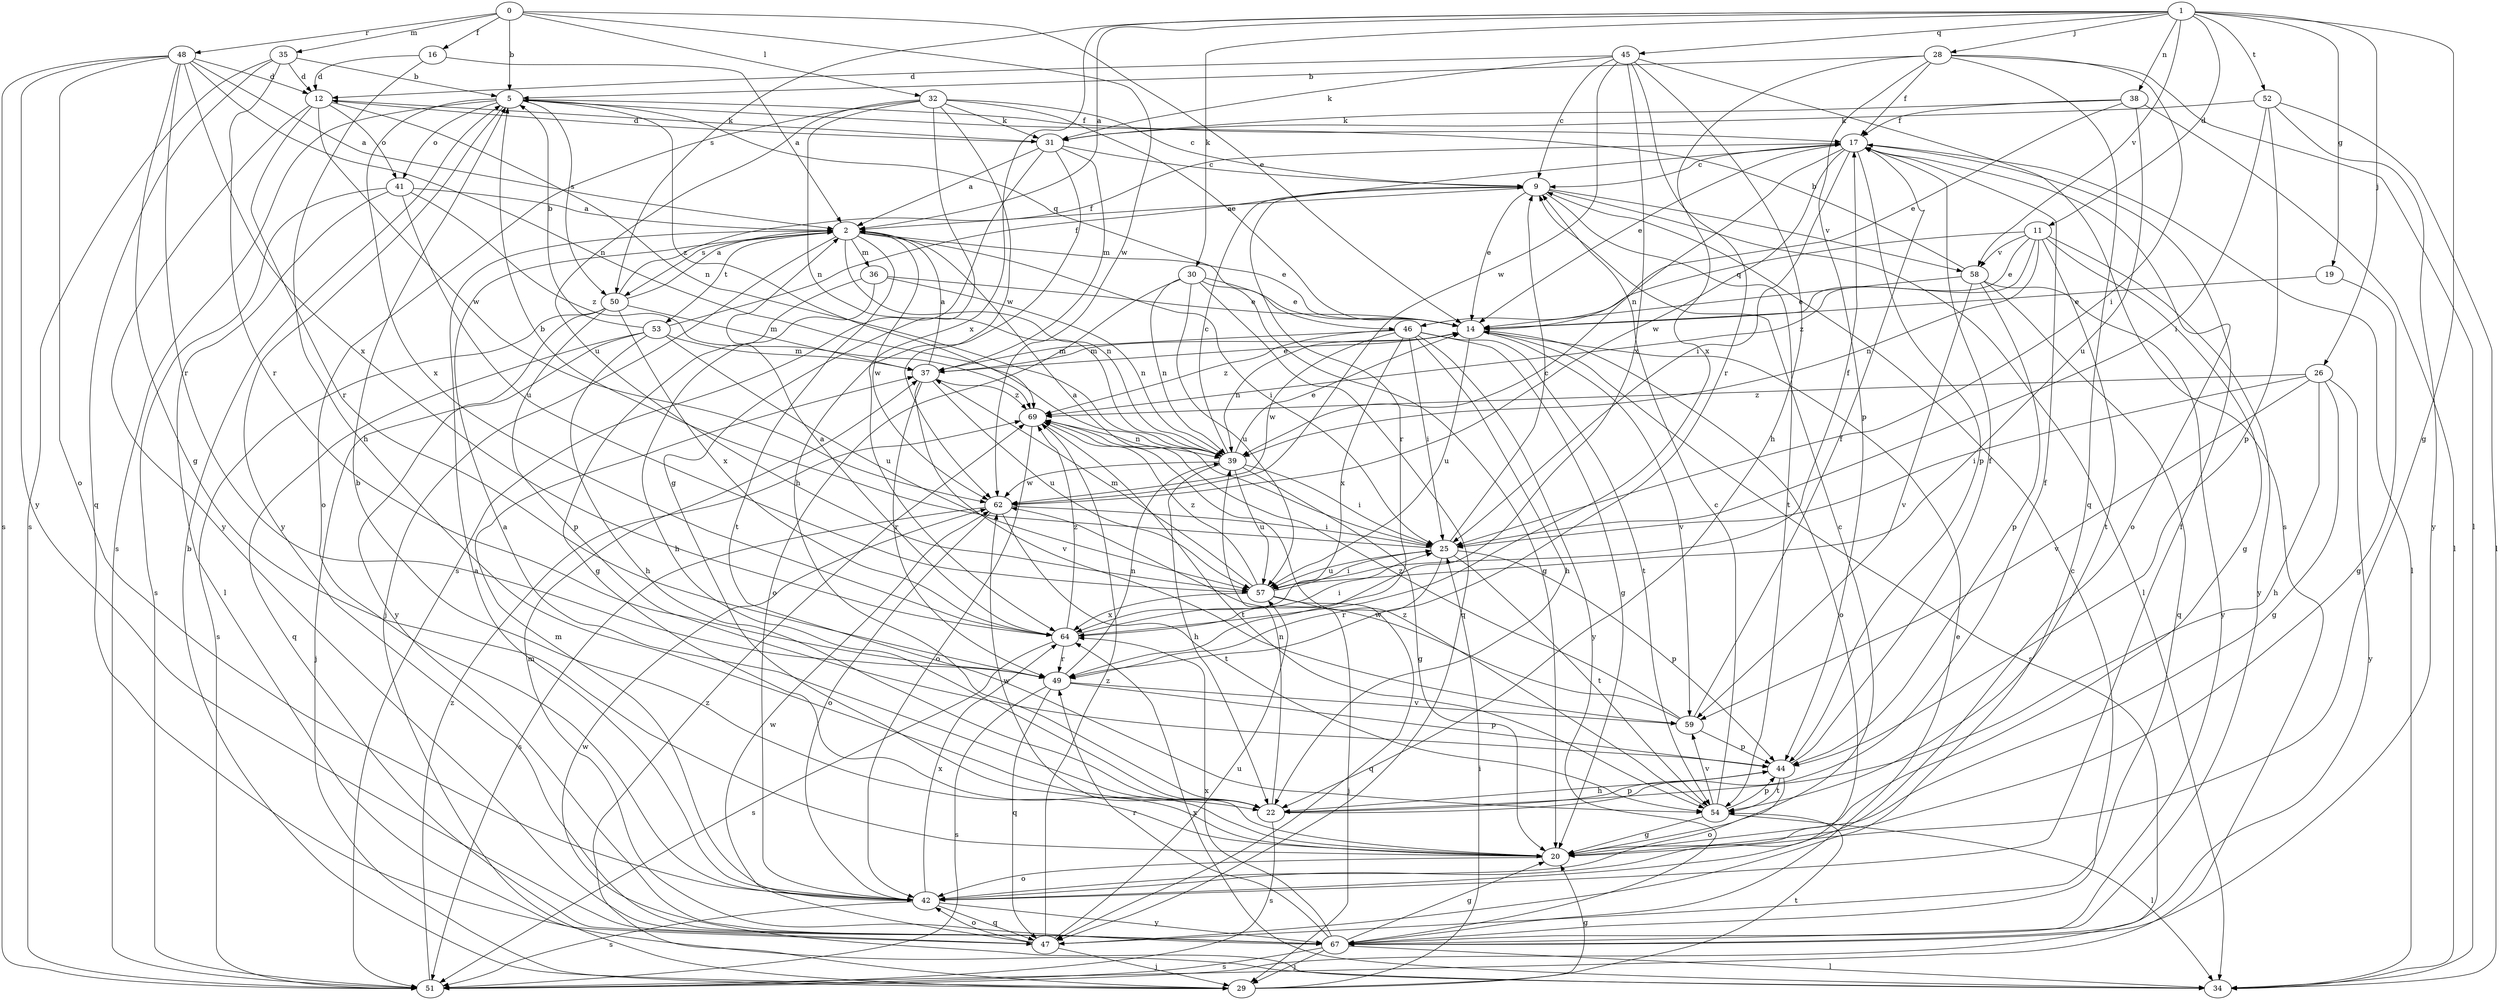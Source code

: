 strict digraph  {
0;
1;
2;
5;
9;
11;
12;
14;
16;
17;
19;
20;
22;
25;
26;
28;
29;
30;
31;
32;
34;
35;
36;
37;
38;
39;
41;
42;
44;
45;
46;
47;
48;
49;
50;
51;
52;
53;
54;
57;
58;
59;
62;
64;
67;
69;
0 -> 5  [label=b];
0 -> 14  [label=e];
0 -> 16  [label=f];
0 -> 32  [label=l];
0 -> 35  [label=m];
0 -> 48  [label=r];
0 -> 62  [label=w];
1 -> 2  [label=a];
1 -> 11  [label=d];
1 -> 19  [label=g];
1 -> 20  [label=g];
1 -> 26  [label=j];
1 -> 28  [label=j];
1 -> 30  [label=k];
1 -> 38  [label=n];
1 -> 45  [label=q];
1 -> 50  [label=s];
1 -> 52  [label=t];
1 -> 58  [label=v];
1 -> 64  [label=x];
2 -> 14  [label=e];
2 -> 25  [label=i];
2 -> 29  [label=j];
2 -> 36  [label=m];
2 -> 39  [label=n];
2 -> 50  [label=s];
2 -> 53  [label=t];
2 -> 54  [label=t];
2 -> 62  [label=w];
5 -> 17  [label=f];
5 -> 41  [label=o];
5 -> 46  [label=q];
5 -> 50  [label=s];
5 -> 51  [label=s];
5 -> 64  [label=x];
5 -> 67  [label=y];
5 -> 69  [label=z];
9 -> 2  [label=a];
9 -> 14  [label=e];
9 -> 34  [label=l];
9 -> 49  [label=r];
9 -> 54  [label=t];
9 -> 58  [label=v];
11 -> 14  [label=e];
11 -> 20  [label=g];
11 -> 39  [label=n];
11 -> 46  [label=q];
11 -> 54  [label=t];
11 -> 58  [label=v];
11 -> 67  [label=y];
11 -> 69  [label=z];
12 -> 31  [label=k];
12 -> 39  [label=n];
12 -> 41  [label=o];
12 -> 49  [label=r];
12 -> 62  [label=w];
12 -> 67  [label=y];
14 -> 37  [label=m];
14 -> 39  [label=n];
14 -> 42  [label=o];
14 -> 51  [label=s];
14 -> 57  [label=u];
14 -> 59  [label=v];
16 -> 2  [label=a];
16 -> 12  [label=d];
16 -> 22  [label=h];
17 -> 9  [label=c];
17 -> 14  [label=e];
17 -> 25  [label=i];
17 -> 34  [label=l];
17 -> 39  [label=n];
17 -> 42  [label=o];
17 -> 44  [label=p];
17 -> 62  [label=w];
19 -> 14  [label=e];
19 -> 20  [label=g];
20 -> 5  [label=b];
20 -> 9  [label=c];
20 -> 42  [label=o];
20 -> 62  [label=w];
22 -> 2  [label=a];
22 -> 17  [label=f];
22 -> 39  [label=n];
22 -> 44  [label=p];
22 -> 51  [label=s];
25 -> 2  [label=a];
25 -> 5  [label=b];
25 -> 9  [label=c];
25 -> 44  [label=p];
25 -> 49  [label=r];
25 -> 54  [label=t];
25 -> 57  [label=u];
26 -> 20  [label=g];
26 -> 22  [label=h];
26 -> 25  [label=i];
26 -> 59  [label=v];
26 -> 67  [label=y];
26 -> 69  [label=z];
28 -> 5  [label=b];
28 -> 17  [label=f];
28 -> 25  [label=i];
28 -> 34  [label=l];
28 -> 44  [label=p];
28 -> 47  [label=q];
28 -> 64  [label=x];
29 -> 5  [label=b];
29 -> 20  [label=g];
29 -> 25  [label=i];
29 -> 54  [label=t];
29 -> 69  [label=z];
30 -> 14  [label=e];
30 -> 20  [label=g];
30 -> 39  [label=n];
30 -> 42  [label=o];
30 -> 47  [label=q];
30 -> 57  [label=u];
31 -> 2  [label=a];
31 -> 9  [label=c];
31 -> 12  [label=d];
31 -> 22  [label=h];
31 -> 37  [label=m];
31 -> 51  [label=s];
32 -> 9  [label=c];
32 -> 14  [label=e];
32 -> 20  [label=g];
32 -> 31  [label=k];
32 -> 39  [label=n];
32 -> 42  [label=o];
32 -> 57  [label=u];
32 -> 62  [label=w];
34 -> 62  [label=w];
34 -> 64  [label=x];
35 -> 5  [label=b];
35 -> 12  [label=d];
35 -> 47  [label=q];
35 -> 49  [label=r];
35 -> 51  [label=s];
36 -> 14  [label=e];
36 -> 20  [label=g];
36 -> 22  [label=h];
36 -> 39  [label=n];
37 -> 2  [label=a];
37 -> 14  [label=e];
37 -> 49  [label=r];
37 -> 57  [label=u];
37 -> 59  [label=v];
37 -> 69  [label=z];
38 -> 14  [label=e];
38 -> 17  [label=f];
38 -> 31  [label=k];
38 -> 34  [label=l];
38 -> 57  [label=u];
39 -> 9  [label=c];
39 -> 14  [label=e];
39 -> 20  [label=g];
39 -> 22  [label=h];
39 -> 25  [label=i];
39 -> 57  [label=u];
39 -> 62  [label=w];
41 -> 2  [label=a];
41 -> 34  [label=l];
41 -> 51  [label=s];
41 -> 57  [label=u];
41 -> 69  [label=z];
42 -> 2  [label=a];
42 -> 17  [label=f];
42 -> 37  [label=m];
42 -> 47  [label=q];
42 -> 51  [label=s];
42 -> 64  [label=x];
42 -> 67  [label=y];
44 -> 17  [label=f];
44 -> 22  [label=h];
44 -> 42  [label=o];
44 -> 54  [label=t];
45 -> 9  [label=c];
45 -> 12  [label=d];
45 -> 22  [label=h];
45 -> 31  [label=k];
45 -> 49  [label=r];
45 -> 51  [label=s];
45 -> 62  [label=w];
45 -> 64  [label=x];
46 -> 20  [label=g];
46 -> 22  [label=h];
46 -> 25  [label=i];
46 -> 37  [label=m];
46 -> 54  [label=t];
46 -> 62  [label=w];
46 -> 64  [label=x];
46 -> 67  [label=y];
46 -> 69  [label=z];
47 -> 29  [label=j];
47 -> 42  [label=o];
47 -> 57  [label=u];
47 -> 62  [label=w];
47 -> 69  [label=z];
48 -> 2  [label=a];
48 -> 12  [label=d];
48 -> 20  [label=g];
48 -> 39  [label=n];
48 -> 42  [label=o];
48 -> 49  [label=r];
48 -> 51  [label=s];
48 -> 64  [label=x];
48 -> 67  [label=y];
49 -> 39  [label=n];
49 -> 44  [label=p];
49 -> 47  [label=q];
49 -> 51  [label=s];
49 -> 59  [label=v];
50 -> 2  [label=a];
50 -> 17  [label=f];
50 -> 37  [label=m];
50 -> 44  [label=p];
50 -> 51  [label=s];
50 -> 64  [label=x];
50 -> 67  [label=y];
51 -> 69  [label=z];
52 -> 25  [label=i];
52 -> 31  [label=k];
52 -> 34  [label=l];
52 -> 44  [label=p];
52 -> 67  [label=y];
53 -> 5  [label=b];
53 -> 17  [label=f];
53 -> 22  [label=h];
53 -> 29  [label=j];
53 -> 37  [label=m];
53 -> 47  [label=q];
53 -> 57  [label=u];
54 -> 9  [label=c];
54 -> 20  [label=g];
54 -> 34  [label=l];
54 -> 44  [label=p];
54 -> 59  [label=v];
54 -> 69  [label=z];
57 -> 17  [label=f];
57 -> 25  [label=i];
57 -> 29  [label=j];
57 -> 37  [label=m];
57 -> 47  [label=q];
57 -> 64  [label=x];
57 -> 69  [label=z];
58 -> 5  [label=b];
58 -> 14  [label=e];
58 -> 44  [label=p];
58 -> 47  [label=q];
58 -> 59  [label=v];
58 -> 67  [label=y];
59 -> 17  [label=f];
59 -> 44  [label=p];
59 -> 62  [label=w];
59 -> 69  [label=z];
62 -> 25  [label=i];
62 -> 42  [label=o];
62 -> 51  [label=s];
62 -> 54  [label=t];
64 -> 2  [label=a];
64 -> 25  [label=i];
64 -> 49  [label=r];
64 -> 51  [label=s];
64 -> 69  [label=z];
67 -> 9  [label=c];
67 -> 14  [label=e];
67 -> 20  [label=g];
67 -> 29  [label=j];
67 -> 34  [label=l];
67 -> 37  [label=m];
67 -> 49  [label=r];
67 -> 51  [label=s];
67 -> 64  [label=x];
69 -> 39  [label=n];
69 -> 42  [label=o];
69 -> 54  [label=t];
}
